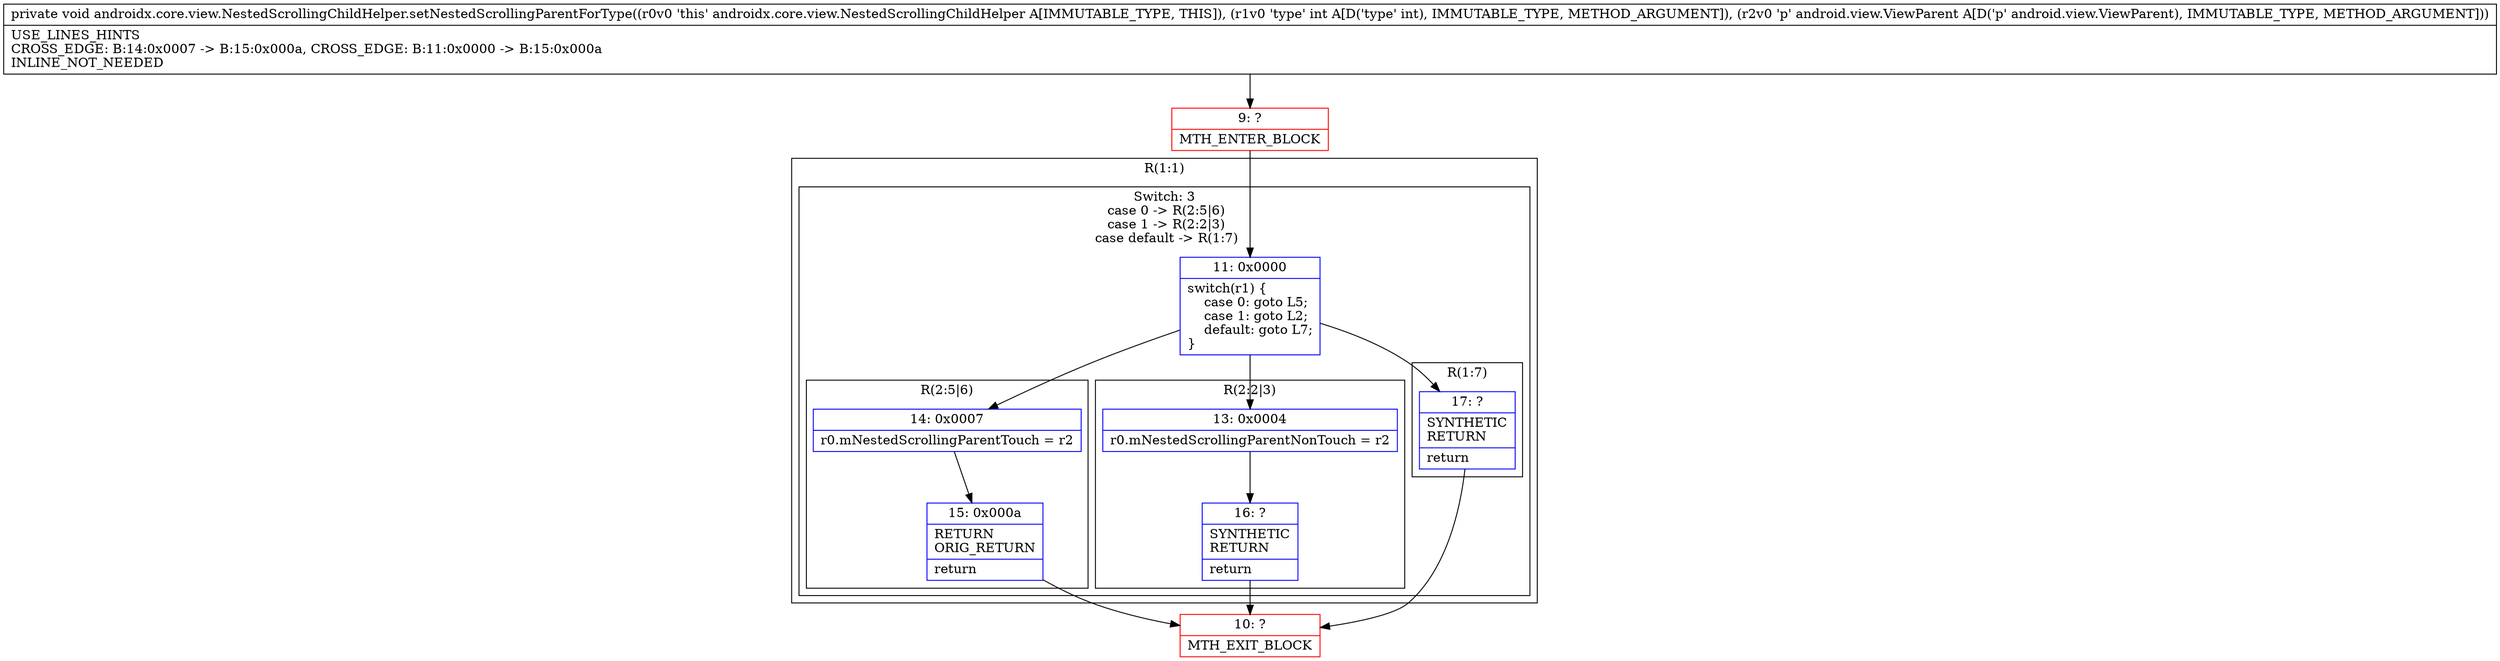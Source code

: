 digraph "CFG forandroidx.core.view.NestedScrollingChildHelper.setNestedScrollingParentForType(ILandroid\/view\/ViewParent;)V" {
subgraph cluster_Region_1590731184 {
label = "R(1:1)";
node [shape=record,color=blue];
subgraph cluster_SwitchRegion_1936290719 {
label = "Switch: 3
 case 0 -> R(2:5|6)
 case 1 -> R(2:2|3)
 case default -> R(1:7)";
node [shape=record,color=blue];
Node_11 [shape=record,label="{11\:\ 0x0000|switch(r1) \{\l    case 0: goto L5;\l    case 1: goto L2;\l    default: goto L7;\l\}\l}"];
subgraph cluster_Region_2002833841 {
label = "R(2:5|6)";
node [shape=record,color=blue];
Node_14 [shape=record,label="{14\:\ 0x0007|r0.mNestedScrollingParentTouch = r2\l}"];
Node_15 [shape=record,label="{15\:\ 0x000a|RETURN\lORIG_RETURN\l|return\l}"];
}
subgraph cluster_Region_1597303952 {
label = "R(2:2|3)";
node [shape=record,color=blue];
Node_13 [shape=record,label="{13\:\ 0x0004|r0.mNestedScrollingParentNonTouch = r2\l}"];
Node_16 [shape=record,label="{16\:\ ?|SYNTHETIC\lRETURN\l|return\l}"];
}
subgraph cluster_Region_78777319 {
label = "R(1:7)";
node [shape=record,color=blue];
Node_17 [shape=record,label="{17\:\ ?|SYNTHETIC\lRETURN\l|return\l}"];
}
}
}
Node_9 [shape=record,color=red,label="{9\:\ ?|MTH_ENTER_BLOCK\l}"];
Node_10 [shape=record,color=red,label="{10\:\ ?|MTH_EXIT_BLOCK\l}"];
MethodNode[shape=record,label="{private void androidx.core.view.NestedScrollingChildHelper.setNestedScrollingParentForType((r0v0 'this' androidx.core.view.NestedScrollingChildHelper A[IMMUTABLE_TYPE, THIS]), (r1v0 'type' int A[D('type' int), IMMUTABLE_TYPE, METHOD_ARGUMENT]), (r2v0 'p' android.view.ViewParent A[D('p' android.view.ViewParent), IMMUTABLE_TYPE, METHOD_ARGUMENT]))  | USE_LINES_HINTS\lCROSS_EDGE: B:14:0x0007 \-\> B:15:0x000a, CROSS_EDGE: B:11:0x0000 \-\> B:15:0x000a\lINLINE_NOT_NEEDED\l}"];
MethodNode -> Node_9;Node_11 -> Node_13;
Node_11 -> Node_14;
Node_11 -> Node_17;
Node_14 -> Node_15;
Node_15 -> Node_10;
Node_13 -> Node_16;
Node_16 -> Node_10;
Node_17 -> Node_10;
Node_9 -> Node_11;
}

